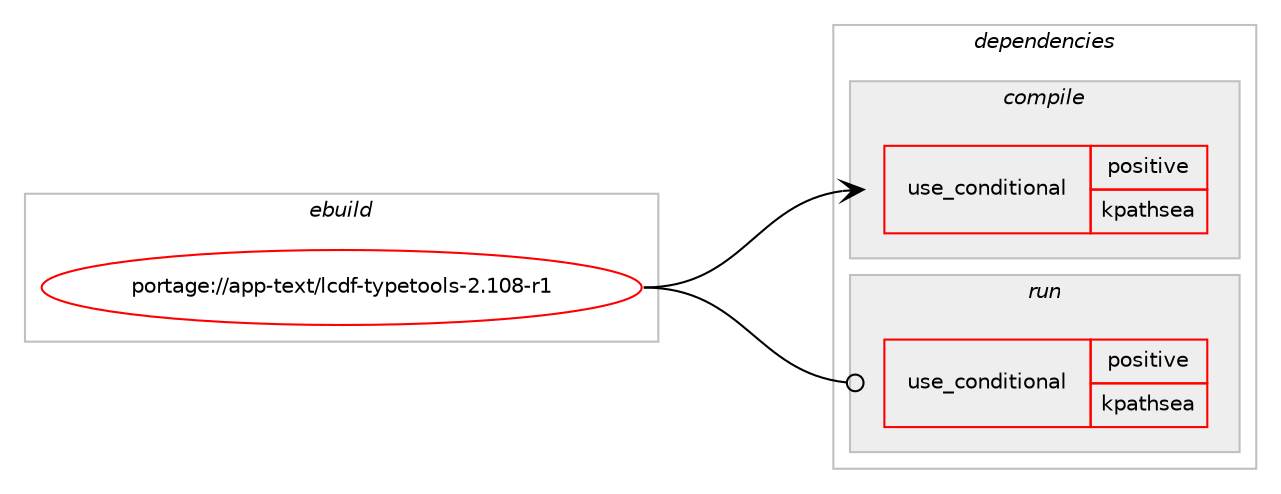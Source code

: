 digraph prolog {

# *************
# Graph options
# *************

newrank=true;
concentrate=true;
compound=true;
graph [rankdir=LR,fontname=Helvetica,fontsize=10,ranksep=1.5];#, ranksep=2.5, nodesep=0.2];
edge  [arrowhead=vee];
node  [fontname=Helvetica,fontsize=10];

# **********
# The ebuild
# **********

subgraph cluster_leftcol {
color=gray;
rank=same;
label=<<i>ebuild</i>>;
id [label="portage://app-text/lcdf-typetools-2.108-r1", color=red, width=4, href="../app-text/lcdf-typetools-2.108-r1.svg"];
}

# ****************
# The dependencies
# ****************

subgraph cluster_midcol {
color=gray;
label=<<i>dependencies</i>>;
subgraph cluster_compile {
fillcolor="#eeeeee";
style=filled;
label=<<i>compile</i>>;
subgraph cond14859 {
dependency25177 [label=<<TABLE BORDER="0" CELLBORDER="1" CELLSPACING="0" CELLPADDING="4"><TR><TD ROWSPAN="3" CELLPADDING="10">use_conditional</TD></TR><TR><TD>positive</TD></TR><TR><TD>kpathsea</TD></TR></TABLE>>, shape=none, color=red];
# *** BEGIN UNKNOWN DEPENDENCY TYPE (TODO) ***
# dependency25177 -> package_dependency(portage://app-text/lcdf-typetools-2.108-r1,install,no,virtual,tex-base,none,[,,],[],[])
# *** END UNKNOWN DEPENDENCY TYPE (TODO) ***

# *** BEGIN UNKNOWN DEPENDENCY TYPE (TODO) ***
# dependency25177 -> package_dependency(portage://app-text/lcdf-typetools-2.108-r1,install,no,dev-libs,kpathsea,none,[,,],any_same_slot,[])
# *** END UNKNOWN DEPENDENCY TYPE (TODO) ***

}
id:e -> dependency25177:w [weight=20,style="solid",arrowhead="vee"];
}
subgraph cluster_compileandrun {
fillcolor="#eeeeee";
style=filled;
label=<<i>compile and run</i>>;
}
subgraph cluster_run {
fillcolor="#eeeeee";
style=filled;
label=<<i>run</i>>;
subgraph cond14860 {
dependency25178 [label=<<TABLE BORDER="0" CELLBORDER="1" CELLSPACING="0" CELLPADDING="4"><TR><TD ROWSPAN="3" CELLPADDING="10">use_conditional</TD></TR><TR><TD>positive</TD></TR><TR><TD>kpathsea</TD></TR></TABLE>>, shape=none, color=red];
# *** BEGIN UNKNOWN DEPENDENCY TYPE (TODO) ***
# dependency25178 -> package_dependency(portage://app-text/lcdf-typetools-2.108-r1,run,no,virtual,tex-base,none,[,,],[],[])
# *** END UNKNOWN DEPENDENCY TYPE (TODO) ***

# *** BEGIN UNKNOWN DEPENDENCY TYPE (TODO) ***
# dependency25178 -> package_dependency(portage://app-text/lcdf-typetools-2.108-r1,run,no,dev-libs,kpathsea,none,[,,],any_same_slot,[])
# *** END UNKNOWN DEPENDENCY TYPE (TODO) ***

}
id:e -> dependency25178:w [weight=20,style="solid",arrowhead="odot"];
}
}

# **************
# The candidates
# **************

subgraph cluster_choices {
rank=same;
color=gray;
label=<<i>candidates</i>>;

}

}
